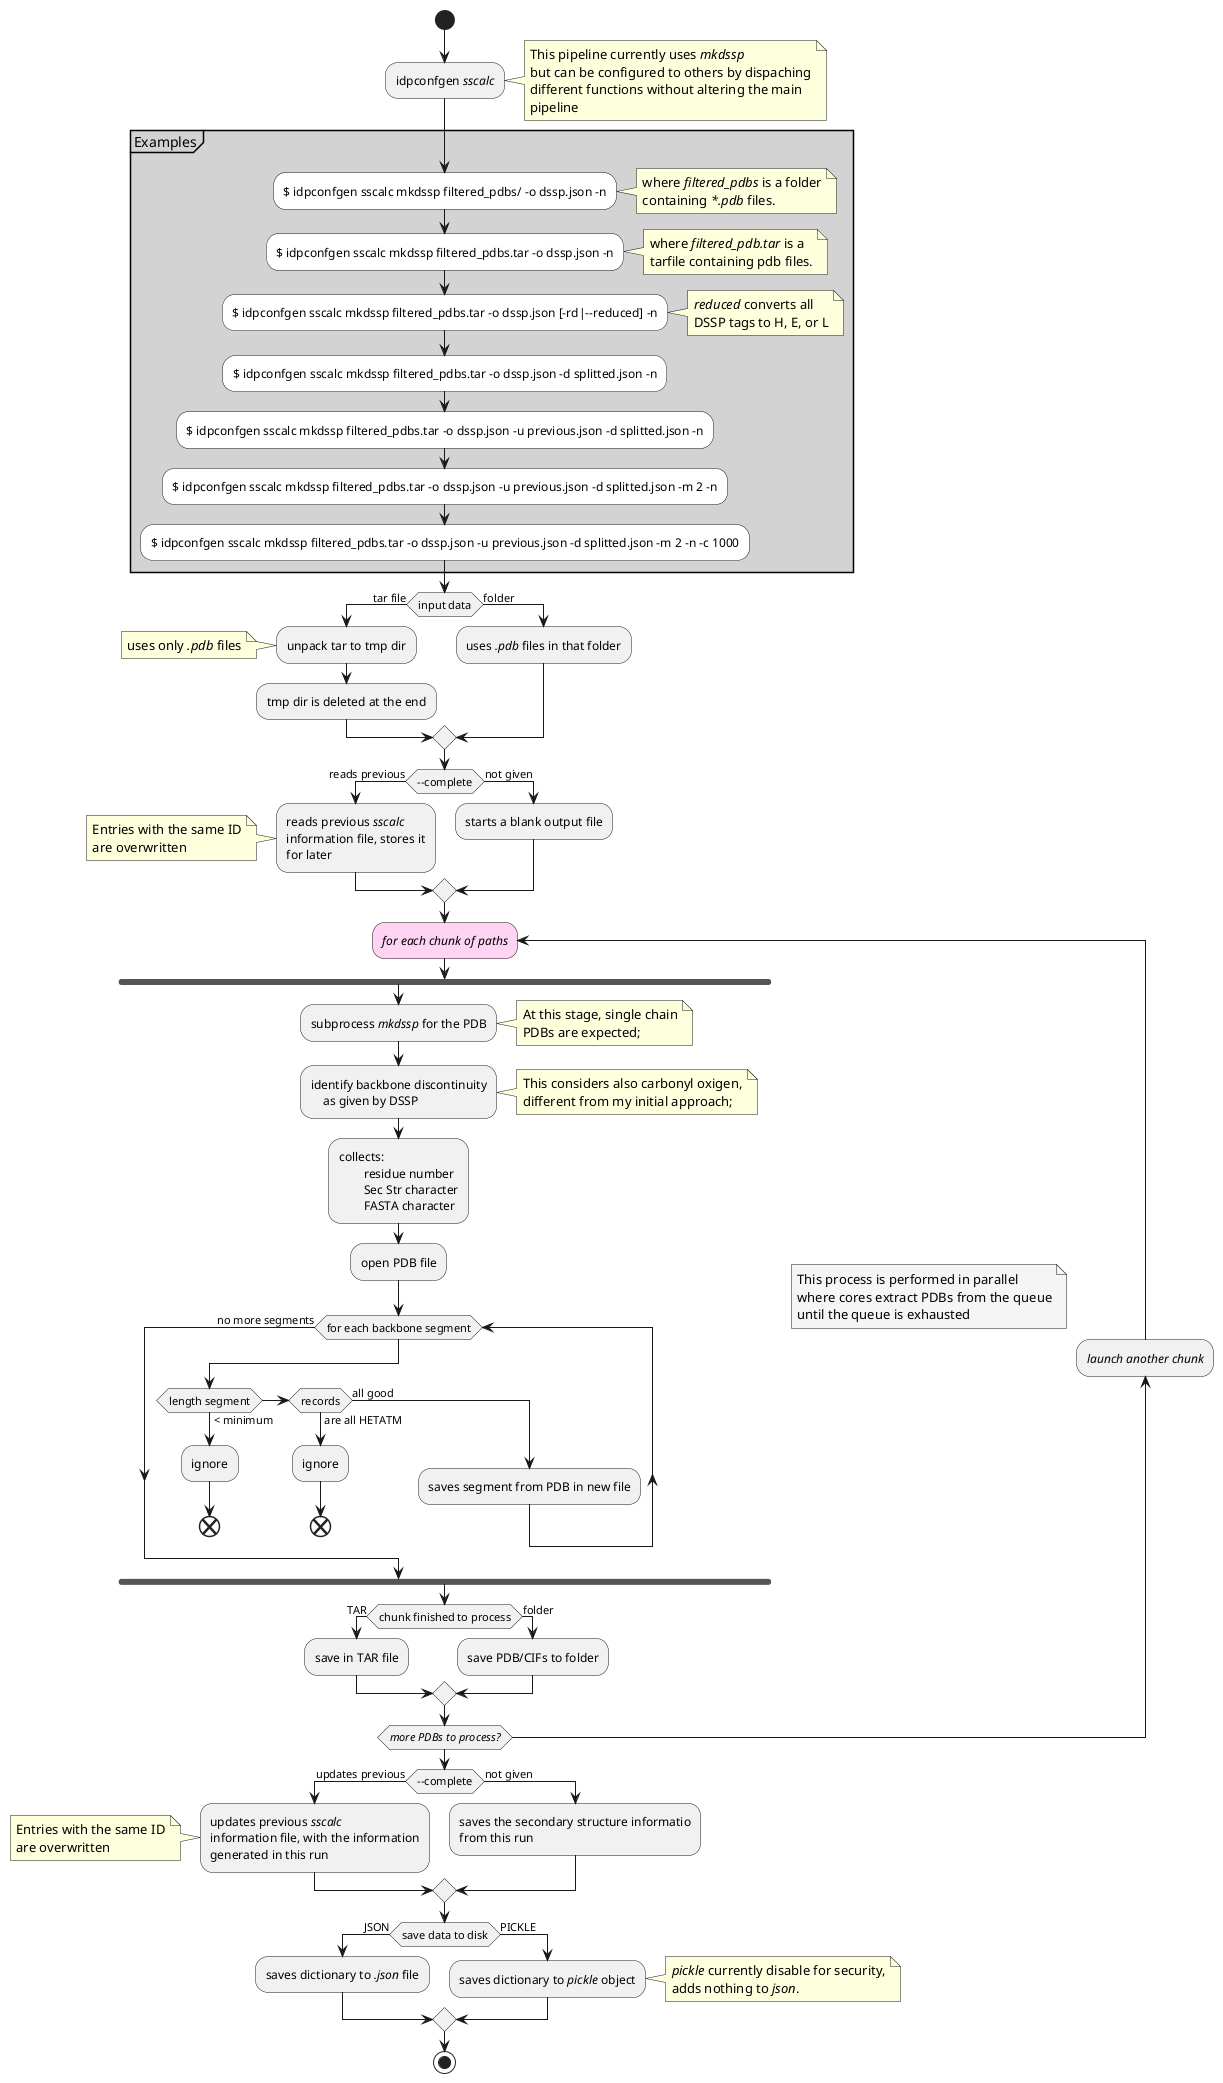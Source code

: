 @startuml

start

:idpconfgen //sscalc//;
note right
    This pipeline currently uses //mkdssp//
    but can be configured to others by dispaching
    different functions without altering the main
    pipeline
end note

partition #LIGHTGREY Examples {
    #WHITE:$ idpconfgen sscalc mkdssp filtered_pdbs/ -o dssp.json -n;
    note right
        where //filtered_pdbs// is a folder
        containing //*.pdb// files.
    end note
    #WHITE:$ idpconfgen sscalc mkdssp filtered_pdbs.tar -o dssp.json -n;
    note right
        where //filtered_pdb.tar// is a
        tarfile containing pdb files.
    end note
    #WHITE:$ idpconfgen sscalc mkdssp filtered_pdbs.tar -o dssp.json [-rd|--reduced] -n;
    note right
        //reduced// converts all
        DSSP tags to H, E, or L
    end note
    #WHITE:$ idpconfgen sscalc mkdssp filtered_pdbs.tar -o dssp.json -d splitted.json -n;
    #WHITE:$ idpconfgen sscalc mkdssp filtered_pdbs.tar -o dssp.json -u previous.json -d splitted.json -n;
    #WHITE:$ idpconfgen sscalc mkdssp filtered_pdbs.tar -o dssp.json -u previous.json -d splitted.json -m 2 -n;
    #WHITE:$ idpconfgen sscalc mkdssp filtered_pdbs.tar -o dssp.json -u previous.json -d splitted.json -m 2 -n -c 1000;
    }

if (input data) then (tar file)
    :unpack tar to tmp dir;
    note left
        uses only //.pdb// files
    end note
    :tmp dir is deleted at the end;
else (folder)
    :uses //.pdb// files in that folder;
endif

if (--complete) then (reads previous)
    :reads previous //sscalc//
    information file, stores it
    for later;
    note left
        Entries with the same ID
        are overwritten
    end note
else (not given)
    :starts a blank output file;
endif

#FFD3F2:repeat ://for each chunk of paths//;
fork

:subprocess //mkdssp// for the PDB;
note right
    At this stage, single chain
    PDBs are expected;
end note
:identify backbone discontinuity
    as given by DSSP;
note right
    This considers also carbonyl oxigen,
    different from my initial approach;
end note
:collects:
        residue number
        Sec Str character
        FASTA character;

:open PDB file;
 while (for each backbone segment)

if (length segment) then (< minimum)
    :ignore;
    end
elseif (records) then (are all HETATM)
    :ignore;
    end
else (all good)
    :saves segment from PDB in new file;
endif

endwhile (no more segments)
end fork
note right #whitesmoke
    This process is performed in parallel
    where cores extract PDBs from the queue
    until the queue is exhausted
end note
if (chunk finished to process) then (TAR)
    :save in TAR file;
else (folder)
    :save PDB/CIFs to folder;
endif
backward://launch another chunk//;
repeat while (//more PDBs to process?//)

if (--complete) then (updates previous)
    :updates previous //sscalc//
    information file, with the information
    generated in this run;
    note left
        Entries with the same ID
        are overwritten
    end note
else (not given)
    :saves the secondary structure informatio
    from this run;
endif
if (save data to disk) then (JSON)
    :saves dictionary to //.json// file;
else (PICKLE)
    :saves dictionary to //pickle// object;
    note right
        //pickle// currently disable for security,
        adds nothing to //json//.
    end note
endif

stop

@enduml
